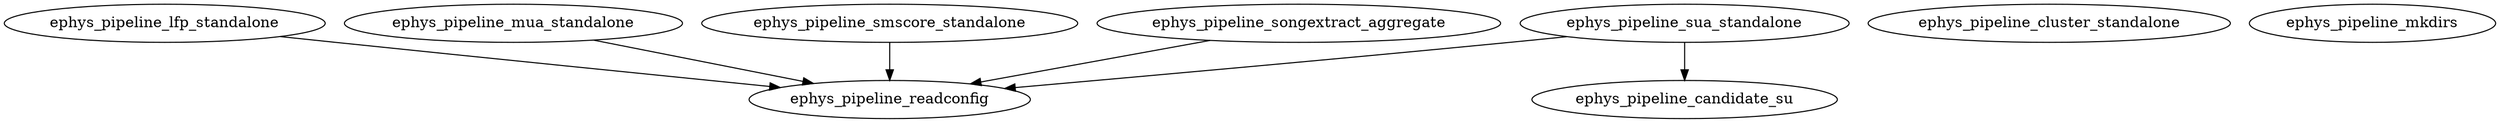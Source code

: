 /* Created by mdot for Matlab */
digraph m2html {
  ephys_pipeline_lfp_standalone -> ephys_pipeline_readconfig;
  ephys_pipeline_mua_standalone -> ephys_pipeline_readconfig;
  ephys_pipeline_smscore_standalone -> ephys_pipeline_readconfig;
  ephys_pipeline_songextract_aggregate -> ephys_pipeline_readconfig;
  ephys_pipeline_sua_standalone -> ephys_pipeline_candidate_su;
  ephys_pipeline_sua_standalone -> ephys_pipeline_readconfig;

  ephys_pipeline_candidate_su [URL="ephys_pipeline_candidate_su.html"];
  ephys_pipeline_cluster_standalone [URL="ephys_pipeline_cluster_standalone.html"];
  ephys_pipeline_lfp_standalone [URL="ephys_pipeline_lfp_standalone.html"];
  ephys_pipeline_mkdirs [URL="ephys_pipeline_mkdirs.html"];
  ephys_pipeline_mua_standalone [URL="ephys_pipeline_mua_standalone.html"];
  ephys_pipeline_readconfig [URL="ephys_pipeline_readconfig.html"];
  ephys_pipeline_smscore_standalone [URL="ephys_pipeline_smscore_standalone.html"];
  ephys_pipeline_songextract_aggregate [URL="ephys_pipeline_songextract_aggregate.html"];
  ephys_pipeline_sua_standalone [URL="ephys_pipeline_sua_standalone.html"];
}